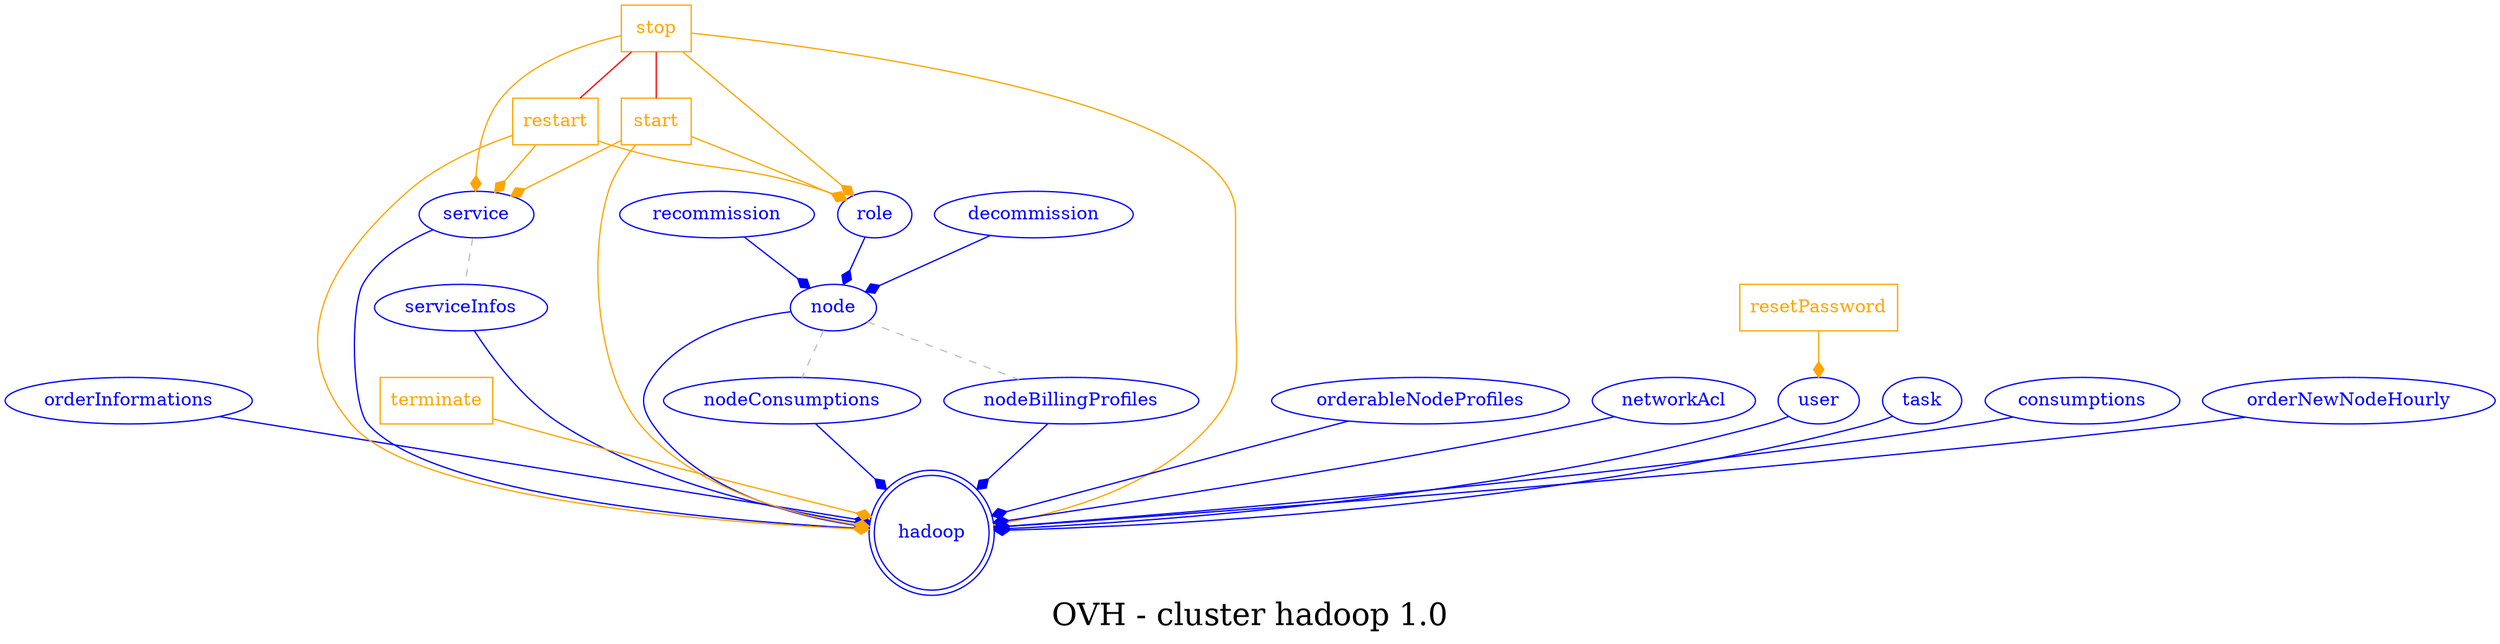 digraph LexiconGraph {
graph[label="OVH - cluster hadoop 1.0", fontsize=24]
splines=true
"hadoop" [color=blue, fontcolor=blue, shape=doublecircle]
"orderInformations" -> "hadoop" [color=blue, fontcolor=blue, arrowhead=diamond, arrowtail=none]
"orderInformations" [color=blue, fontcolor=blue, shape=ellipse]
"serviceInfos" -> "hadoop" [color=blue, fontcolor=blue, arrowhead=diamond, arrowtail=none]
"serviceInfos" [color=blue, fontcolor=blue, shape=ellipse]
"service" -> "serviceInfos" [color=grey, fontcolor=grey, arrowhead=none, arrowtail=none, style=dashed]
"terminate" [color=orange, fontcolor=orange, shape=box]
"terminate" -> "hadoop" [color=orange, fontcolor=orange, arrowhead=diamond, arrowtail=none]
"nodeConsumptions" -> "hadoop" [color=blue, fontcolor=blue, arrowhead=diamond, arrowtail=none]
"nodeConsumptions" [color=blue, fontcolor=blue, shape=ellipse]
"node" -> "nodeConsumptions" [color=grey, fontcolor=grey, arrowhead=none, arrowtail=none, style=dashed]
"node" -> "hadoop" [color=blue, fontcolor=blue, arrowhead=diamond, arrowtail=none]
"node" [color=blue, fontcolor=blue, shape=ellipse]
"decommission" -> "node" [color=blue, fontcolor=blue, arrowhead=diamond, arrowtail=none]
"decommission" [color=blue, fontcolor=blue, shape=ellipse]
"role" -> "node" [color=blue, fontcolor=blue, arrowhead=diamond, arrowtail=none]
"role" [color=blue, fontcolor=blue, shape=ellipse]
"restart" [color=orange, fontcolor=orange, shape=box]
"restart" -> "role" [color=orange, fontcolor=orange, arrowhead=diamond, arrowtail=none]
"stop" -> "restart" [color=red, fontcolor=red, arrowhead=none, arrowtail=none]
"stop" [color=orange, fontcolor=orange, shape=box]
"stop" -> "role" [color=orange, fontcolor=orange, arrowhead=diamond, arrowtail=none]
"start" [color=orange, fontcolor=orange, shape=box]
"start" -> "role" [color=orange, fontcolor=orange, arrowhead=diamond, arrowtail=none]
"stop" -> "start" [color=red, fontcolor=red, arrowhead=none, arrowtail=none]
"recommission" -> "node" [color=blue, fontcolor=blue, arrowhead=diamond, arrowtail=none]
"recommission" [color=blue, fontcolor=blue, shape=ellipse]
"user" -> "hadoop" [color=blue, fontcolor=blue, arrowhead=diamond, arrowtail=none]
"user" [color=blue, fontcolor=blue, shape=ellipse]
"resetPassword" [color=orange, fontcolor=orange, shape=box]
"resetPassword" -> "user" [color=orange, fontcolor=orange, arrowhead=diamond, arrowtail=none]
"orderableNodeProfiles" -> "hadoop" [color=blue, fontcolor=blue, arrowhead=diamond, arrowtail=none]
"orderableNodeProfiles" [color=blue, fontcolor=blue, shape=ellipse]
"restart" -> "hadoop" [color=orange, fontcolor=orange, arrowhead=diamond, arrowtail=none]
"networkAcl" -> "hadoop" [color=blue, fontcolor=blue, arrowhead=diamond, arrowtail=none]
"networkAcl" [color=blue, fontcolor=blue, shape=ellipse]
"nodeBillingProfiles" -> "hadoop" [color=blue, fontcolor=blue, arrowhead=diamond, arrowtail=none]
"nodeBillingProfiles" [color=blue, fontcolor=blue, shape=ellipse]
"node" -> "nodeBillingProfiles" [color=grey, fontcolor=grey, arrowhead=none, arrowtail=none, style=dashed]
"stop" -> "hadoop" [color=orange, fontcolor=orange, arrowhead=diamond, arrowtail=none]
"task" -> "hadoop" [color=blue, fontcolor=blue, arrowhead=diamond, arrowtail=none]
"task" [color=blue, fontcolor=blue, shape=ellipse]
"service" -> "hadoop" [color=blue, fontcolor=blue, arrowhead=diamond, arrowtail=none]
"service" [color=blue, fontcolor=blue, shape=ellipse]
"restart" -> "service" [color=orange, fontcolor=orange, arrowhead=diamond, arrowtail=none]
"stop" -> "service" [color=orange, fontcolor=orange, arrowhead=diamond, arrowtail=none]
"start" -> "service" [color=orange, fontcolor=orange, arrowhead=diamond, arrowtail=none]
"consumptions" -> "hadoop" [color=blue, fontcolor=blue, arrowhead=diamond, arrowtail=none]
"consumptions" [color=blue, fontcolor=blue, shape=ellipse]
"orderNewNodeHourly" -> "hadoop" [color=blue, fontcolor=blue, arrowhead=diamond, arrowtail=none]
"orderNewNodeHourly" [color=blue, fontcolor=blue, shape=ellipse]
"start" -> "hadoop" [color=orange, fontcolor=orange, arrowhead=diamond, arrowtail=none]
}
